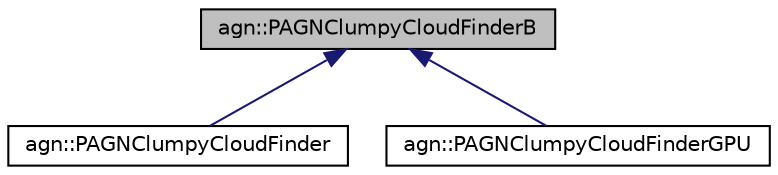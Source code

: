 digraph "agn::PAGNClumpyCloudFinderB"
{
 // LATEX_PDF_SIZE
  edge [fontname="Helvetica",fontsize="10",labelfontname="Helvetica",labelfontsize="10"];
  node [fontname="Helvetica",fontsize="10",shape=record];
  Node1 [label="agn::PAGNClumpyCloudFinderB",height=0.2,width=0.4,color="black", fillcolor="grey75", style="filled", fontcolor="black",tooltip=" "];
  Node1 -> Node2 [dir="back",color="midnightblue",fontsize="10",style="solid"];
  Node2 [label="agn::PAGNClumpyCloudFinder",height=0.2,width=0.4,color="black", fillcolor="white", style="filled",URL="$classagn_1_1_p_a_g_n_clumpy_cloud_finder.html",tooltip=" "];
  Node1 -> Node3 [dir="back",color="midnightblue",fontsize="10",style="solid"];
  Node3 [label="agn::PAGNClumpyCloudFinderGPU",height=0.2,width=0.4,color="black", fillcolor="white", style="filled",URL="$classagn_1_1_p_a_g_n_clumpy_cloud_finder_g_p_u.html",tooltip=" "];
}
